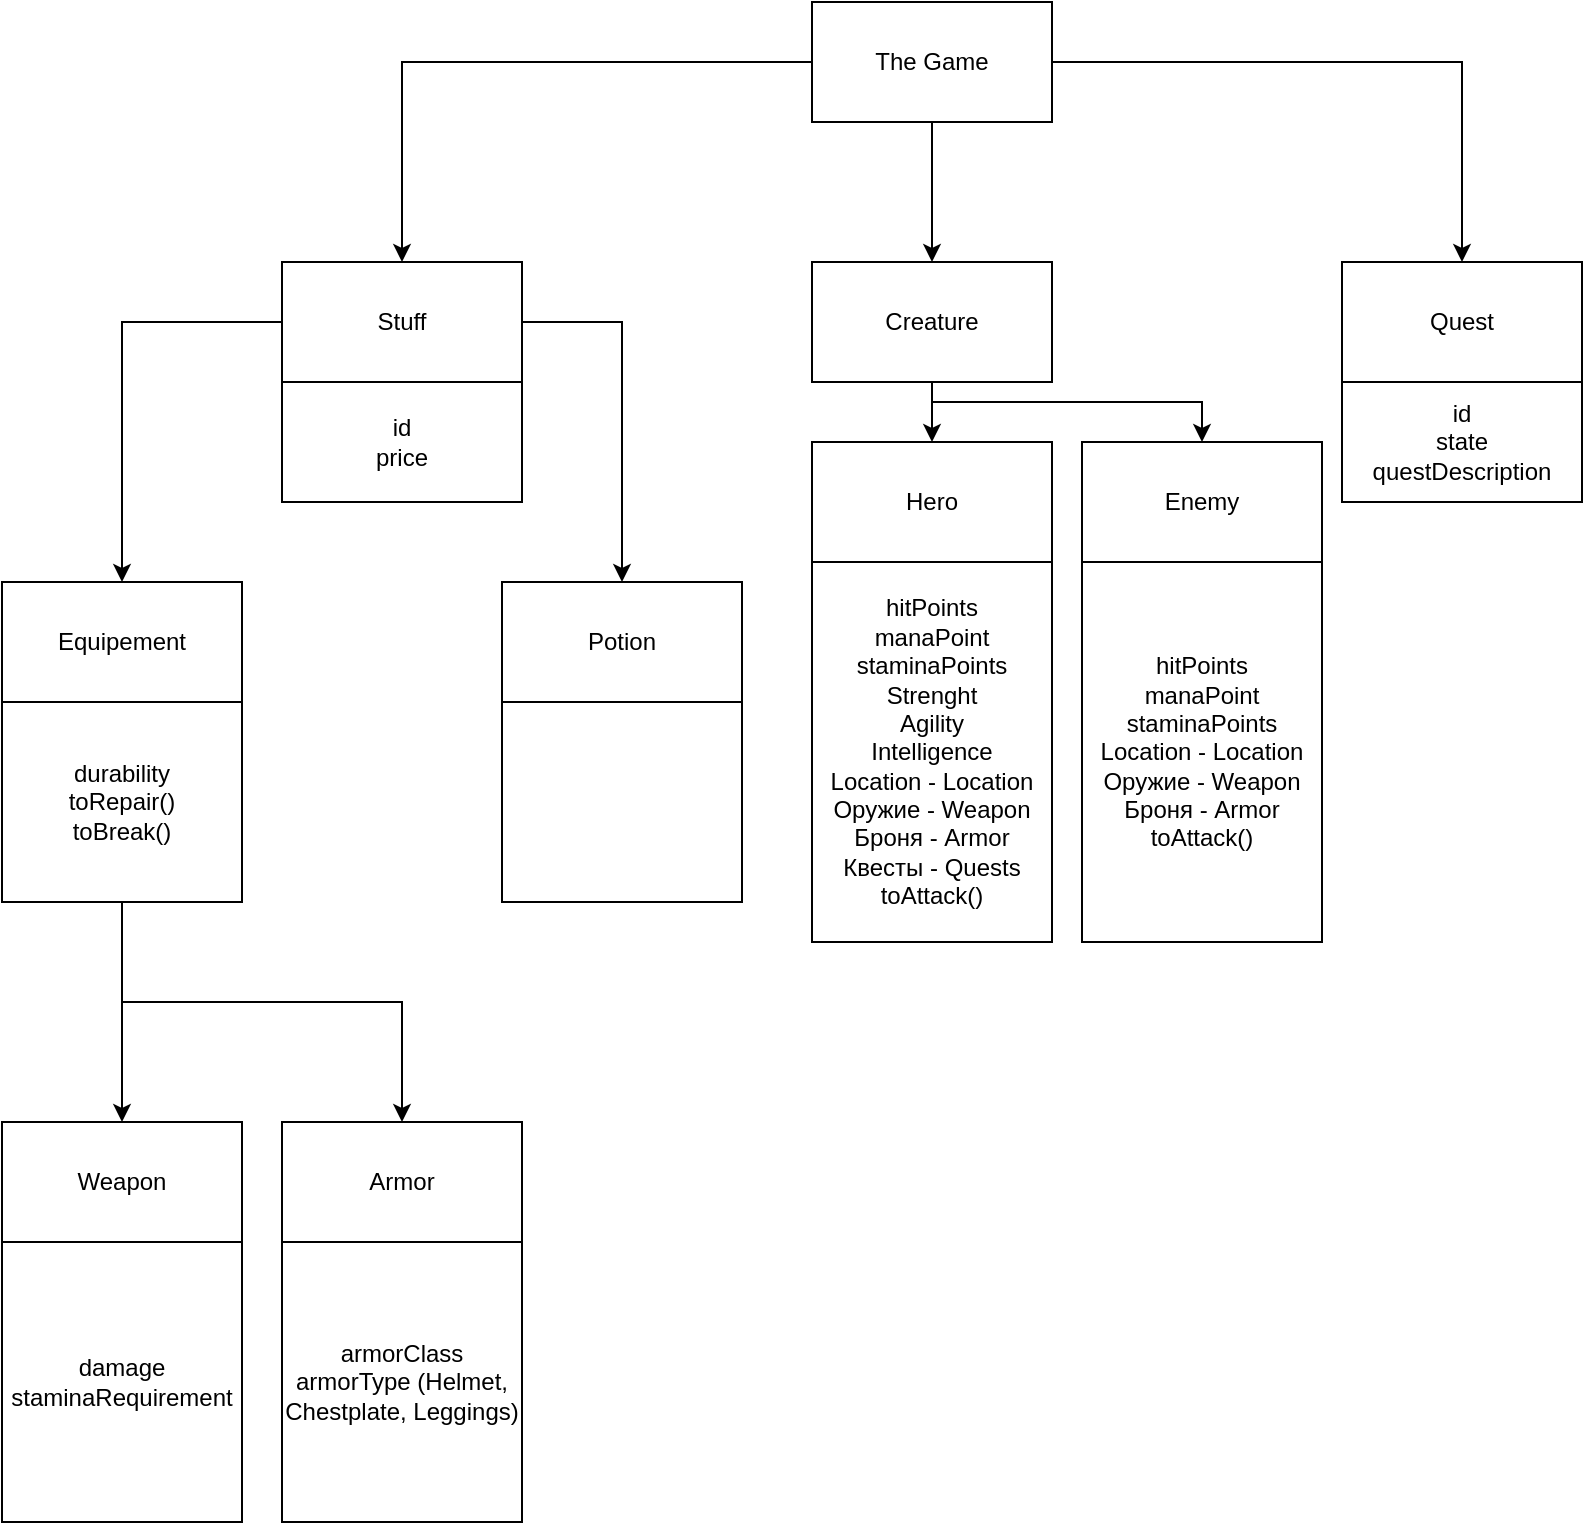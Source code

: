 <mxfile version="16.4.7" type="device"><diagram id="A6ftXLligRmYQQIK8s_U" name="Page-1"><mxGraphModel dx="1422" dy="762" grid="1" gridSize="10" guides="1" tooltips="1" connect="1" arrows="1" fold="1" page="1" pageScale="1" pageWidth="1169" pageHeight="827" math="0" shadow="0"><root><mxCell id="0"/><mxCell id="1" parent="0"/><mxCell id="oiT-tB9Y4EJloSaDCTRw-33" value="" style="group" parent="1" vertex="1" connectable="0"><mxGeometry x="260" y="570" width="120" height="200" as="geometry"/></mxCell><mxCell id="oiT-tB9Y4EJloSaDCTRw-9" value="Armor" style="rounded=0;whiteSpace=wrap;html=1;" parent="oiT-tB9Y4EJloSaDCTRw-33" vertex="1"><mxGeometry width="120" height="60" as="geometry"/></mxCell><mxCell id="oiT-tB9Y4EJloSaDCTRw-22" value="armorClass&lt;br&gt;armorType (Helmet, Chestplate, Leggings)" style="rounded=0;whiteSpace=wrap;html=1;" parent="oiT-tB9Y4EJloSaDCTRw-33" vertex="1"><mxGeometry y="60" width="120" height="140" as="geometry"/></mxCell><mxCell id="oiT-tB9Y4EJloSaDCTRw-25" style="edgeStyle=orthogonalEdgeStyle;rounded=0;orthogonalLoop=1;jettySize=auto;html=1;" parent="1" source="oiT-tB9Y4EJloSaDCTRw-1" target="oiT-tB9Y4EJloSaDCTRw-11" edge="1"><mxGeometry relative="1" as="geometry"/></mxCell><mxCell id="oiT-tB9Y4EJloSaDCTRw-42" style="edgeStyle=orthogonalEdgeStyle;rounded=0;orthogonalLoop=1;jettySize=auto;html=1;" parent="1" source="oiT-tB9Y4EJloSaDCTRw-1" target="oiT-tB9Y4EJloSaDCTRw-10" edge="1"><mxGeometry relative="1" as="geometry"/></mxCell><mxCell id="oiT-tB9Y4EJloSaDCTRw-64" value="" style="edgeStyle=orthogonalEdgeStyle;rounded=0;orthogonalLoop=1;jettySize=auto;html=1;" parent="1" source="oiT-tB9Y4EJloSaDCTRw-1" target="oiT-tB9Y4EJloSaDCTRw-63" edge="1"><mxGeometry relative="1" as="geometry"/></mxCell><mxCell id="oiT-tB9Y4EJloSaDCTRw-1" value="The Game" style="rounded=0;whiteSpace=wrap;html=1;" parent="1" vertex="1"><mxGeometry x="525" y="10" width="120" height="60" as="geometry"/></mxCell><mxCell id="oiT-tB9Y4EJloSaDCTRw-13" style="edgeStyle=orthogonalEdgeStyle;rounded=0;orthogonalLoop=1;jettySize=auto;html=1;" parent="1" source="oiT-tB9Y4EJloSaDCTRw-11" target="oiT-tB9Y4EJloSaDCTRw-12" edge="1"><mxGeometry relative="1" as="geometry"/></mxCell><mxCell id="oiT-tB9Y4EJloSaDCTRw-27" style="edgeStyle=orthogonalEdgeStyle;rounded=0;orthogonalLoop=1;jettySize=auto;html=1;entryX=0.5;entryY=0;entryDx=0;entryDy=0;" parent="1" source="oiT-tB9Y4EJloSaDCTRw-11" target="oiT-tB9Y4EJloSaDCTRw-16" edge="1"><mxGeometry relative="1" as="geometry"><Array as="points"><mxPoint x="430" y="170"/></Array></mxGeometry></mxCell><mxCell id="oiT-tB9Y4EJloSaDCTRw-14" style="edgeStyle=orthogonalEdgeStyle;rounded=0;orthogonalLoop=1;jettySize=auto;html=1;" parent="1" source="oiT-tB9Y4EJloSaDCTRw-12" target="oiT-tB9Y4EJloSaDCTRw-8" edge="1"><mxGeometry relative="1" as="geometry"/></mxCell><mxCell id="oiT-tB9Y4EJloSaDCTRw-15" style="edgeStyle=orthogonalEdgeStyle;rounded=0;orthogonalLoop=1;jettySize=auto;html=1;" parent="1" source="oiT-tB9Y4EJloSaDCTRw-12" target="oiT-tB9Y4EJloSaDCTRw-9" edge="1"><mxGeometry relative="1" as="geometry"><Array as="points"><mxPoint x="180" y="510"/><mxPoint x="320" y="510"/></Array></mxGeometry></mxCell><mxCell id="oiT-tB9Y4EJloSaDCTRw-28" value="" style="group" parent="1" vertex="1" connectable="0"><mxGeometry x="370" y="300" width="120" height="160" as="geometry"/></mxCell><mxCell id="oiT-tB9Y4EJloSaDCTRw-16" value="Potion" style="rounded=0;whiteSpace=wrap;html=1;" parent="oiT-tB9Y4EJloSaDCTRw-28" vertex="1"><mxGeometry width="120" height="60" as="geometry"/></mxCell><mxCell id="oiT-tB9Y4EJloSaDCTRw-26" value="" style="rounded=0;whiteSpace=wrap;html=1;" parent="oiT-tB9Y4EJloSaDCTRw-28" vertex="1"><mxGeometry y="60" width="120" height="100" as="geometry"/></mxCell><mxCell id="oiT-tB9Y4EJloSaDCTRw-30" value="" style="group" parent="1" vertex="1" connectable="0"><mxGeometry x="120" y="300" width="120" height="160" as="geometry"/></mxCell><mxCell id="oiT-tB9Y4EJloSaDCTRw-12" value="Equipement" style="rounded=0;whiteSpace=wrap;html=1;" parent="oiT-tB9Y4EJloSaDCTRw-30" vertex="1"><mxGeometry width="120" height="60" as="geometry"/></mxCell><mxCell id="oiT-tB9Y4EJloSaDCTRw-24" value="durability&lt;br&gt;toRepair()&lt;br&gt;toBreak()" style="rounded=0;whiteSpace=wrap;html=1;" parent="oiT-tB9Y4EJloSaDCTRw-30" vertex="1"><mxGeometry y="60" width="120" height="100" as="geometry"/></mxCell><mxCell id="oiT-tB9Y4EJloSaDCTRw-31" value="" style="group" parent="1" vertex="1" connectable="0"><mxGeometry x="260" y="140" width="120" height="120" as="geometry"/></mxCell><mxCell id="oiT-tB9Y4EJloSaDCTRw-11" value="Stuff" style="rounded=0;whiteSpace=wrap;html=1;" parent="oiT-tB9Y4EJloSaDCTRw-31" vertex="1"><mxGeometry width="120" height="60" as="geometry"/></mxCell><mxCell id="oiT-tB9Y4EJloSaDCTRw-23" value="id&lt;br&gt;price" style="rounded=0;whiteSpace=wrap;html=1;" parent="oiT-tB9Y4EJloSaDCTRw-31" vertex="1"><mxGeometry y="60" width="120" height="60" as="geometry"/></mxCell><mxCell id="oiT-tB9Y4EJloSaDCTRw-32" value="" style="group" parent="1" vertex="1" connectable="0"><mxGeometry x="120" y="570" width="120" height="200" as="geometry"/></mxCell><mxCell id="oiT-tB9Y4EJloSaDCTRw-8" value="Weapon" style="rounded=0;whiteSpace=wrap;html=1;" parent="oiT-tB9Y4EJloSaDCTRw-32" vertex="1"><mxGeometry width="120" height="60" as="geometry"/></mxCell><mxCell id="oiT-tB9Y4EJloSaDCTRw-21" value="damage&lt;br&gt;staminaRequirement" style="rounded=0;whiteSpace=wrap;html=1;" parent="oiT-tB9Y4EJloSaDCTRw-32" vertex="1"><mxGeometry y="60" width="120" height="140" as="geometry"/></mxCell><mxCell id="oiT-tB9Y4EJloSaDCTRw-38" value="" style="group" parent="1" vertex="1" connectable="0"><mxGeometry x="525" y="230" width="120" height="250" as="geometry"/></mxCell><mxCell id="oiT-tB9Y4EJloSaDCTRw-37" value="hitPoints&lt;br&gt;manaPoint&lt;br&gt;staminaPoints&lt;br&gt;Strenght&lt;br&gt;Agility&lt;br&gt;Intelligence&lt;br&gt;Location - Location&lt;br&gt;Оружие - Weapon&lt;br&gt;Броня - Armor&lt;br&gt;Квесты - Quests&lt;br&gt;toAttack()" style="rounded=0;whiteSpace=wrap;html=1;" parent="oiT-tB9Y4EJloSaDCTRw-38" vertex="1"><mxGeometry y="60" width="120" height="190" as="geometry"/></mxCell><mxCell id="oiT-tB9Y4EJloSaDCTRw-7" value="Hero" style="rounded=0;whiteSpace=wrap;html=1;" parent="oiT-tB9Y4EJloSaDCTRw-38" vertex="1"><mxGeometry width="120" height="60" as="geometry"/></mxCell><mxCell id="oiT-tB9Y4EJloSaDCTRw-40" value="" style="group" parent="1" vertex="1" connectable="0"><mxGeometry x="790" y="140" width="120" height="120" as="geometry"/></mxCell><mxCell id="oiT-tB9Y4EJloSaDCTRw-10" value="Quest" style="rounded=0;whiteSpace=wrap;html=1;" parent="oiT-tB9Y4EJloSaDCTRw-40" vertex="1"><mxGeometry width="120" height="60" as="geometry"/></mxCell><mxCell id="oiT-tB9Y4EJloSaDCTRw-39" value="id&lt;br&gt;state&lt;br&gt;questDescription" style="rounded=0;whiteSpace=wrap;html=1;" parent="oiT-tB9Y4EJloSaDCTRw-40" vertex="1"><mxGeometry y="60" width="120" height="60" as="geometry"/></mxCell><mxCell id="oiT-tB9Y4EJloSaDCTRw-60" value="" style="group" parent="1" vertex="1" connectable="0"><mxGeometry x="660" y="230" width="120" height="250" as="geometry"/></mxCell><mxCell id="oiT-tB9Y4EJloSaDCTRw-61" value="hitPoints&lt;br&gt;manaPoint&lt;br&gt;staminaPoints&lt;br&gt;Location - Location&lt;br&gt;Оружие - Weapon&lt;br&gt;Броня - Armor&lt;br&gt;toAttack()" style="rounded=0;whiteSpace=wrap;html=1;" parent="oiT-tB9Y4EJloSaDCTRw-60" vertex="1"><mxGeometry y="60" width="120" height="190" as="geometry"/></mxCell><mxCell id="oiT-tB9Y4EJloSaDCTRw-62" value="Enemy" style="rounded=0;whiteSpace=wrap;html=1;" parent="oiT-tB9Y4EJloSaDCTRw-60" vertex="1"><mxGeometry width="120" height="60" as="geometry"/></mxCell><mxCell id="oiT-tB9Y4EJloSaDCTRw-65" value="" style="edgeStyle=orthogonalEdgeStyle;rounded=0;orthogonalLoop=1;jettySize=auto;html=1;" parent="1" source="oiT-tB9Y4EJloSaDCTRw-63" target="oiT-tB9Y4EJloSaDCTRw-7" edge="1"><mxGeometry relative="1" as="geometry"/></mxCell><mxCell id="oiT-tB9Y4EJloSaDCTRw-66" style="edgeStyle=orthogonalEdgeStyle;rounded=0;orthogonalLoop=1;jettySize=auto;html=1;" parent="1" source="oiT-tB9Y4EJloSaDCTRw-63" target="oiT-tB9Y4EJloSaDCTRw-62" edge="1"><mxGeometry relative="1" as="geometry"><Array as="points"><mxPoint x="585" y="210"/><mxPoint x="720" y="210"/></Array></mxGeometry></mxCell><mxCell id="oiT-tB9Y4EJloSaDCTRw-63" value="Creature" style="rounded=0;whiteSpace=wrap;html=1;" parent="1" vertex="1"><mxGeometry x="525" y="140" width="120" height="60" as="geometry"/></mxCell></root></mxGraphModel></diagram></mxfile>